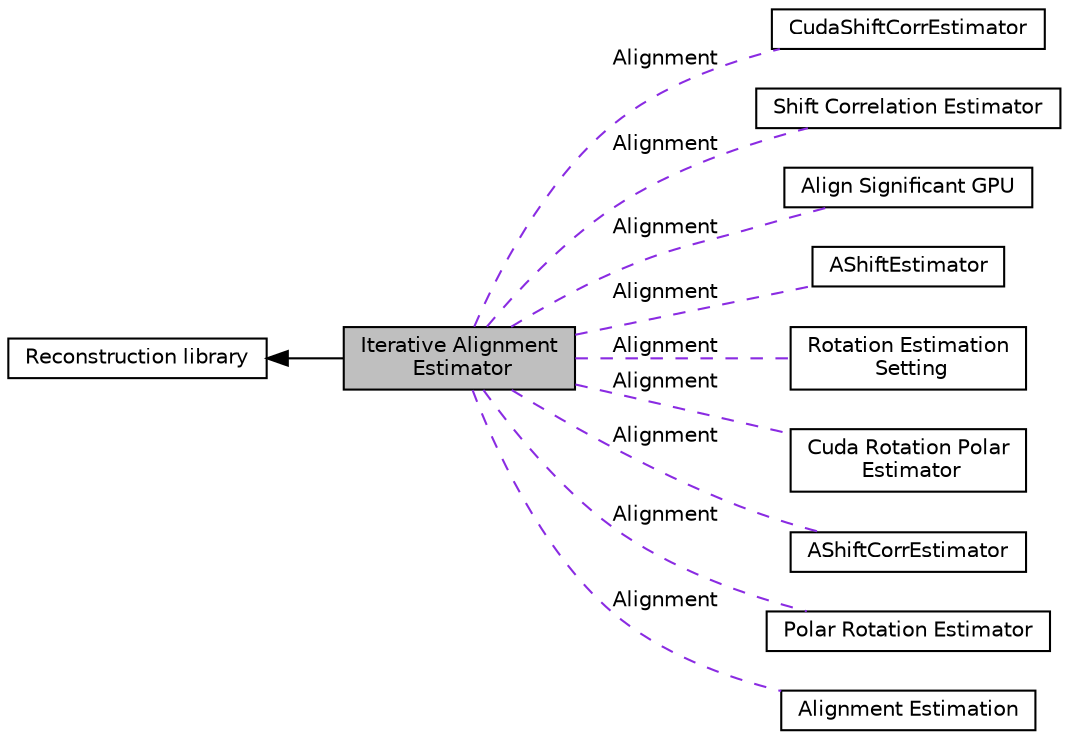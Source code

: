 digraph "Iterative Alignment Estimator"
{
  edge [fontname="Helvetica",fontsize="10",labelfontname="Helvetica",labelfontsize="10"];
  node [fontname="Helvetica",fontsize="10",shape=record];
  rankdir=LR;
  Node10 [label="CudaShiftCorrEstimator",height=0.2,width=0.4,color="black", fillcolor="white", style="filled",URL="$group__CudaShiftCorrEstimator.html"];
  Node7 [label="Shift Correlation Estimator",height=0.2,width=0.4,color="black", fillcolor="white", style="filled",URL="$group__ShiftCorrEstimator.html"];
  Node8 [label="Align Significant GPU",height=0.2,width=0.4,color="black", fillcolor="white", style="filled",URL="$group__ProgAlignSignificantGPU.html"];
  Node0 [label="Iterative Alignment\l Estimator",height=0.2,width=0.4,color="black", fillcolor="grey75", style="filled", fontcolor="black"];
  Node5 [label="AShiftEstimator",height=0.2,width=0.4,color="black", fillcolor="white", style="filled",URL="$group__AShiftEstimator.html"];
  Node3 [label="Rotation Estimation\l Setting",height=0.2,width=0.4,color="black", fillcolor="white", style="filled",URL="$group__RotationEstimationSetting.html"];
  Node9 [label="Cuda Rotation Polar\l Estimator",height=0.2,width=0.4,color="black", fillcolor="white", style="filled",URL="$group__CudaRotPolarEstimator.html"];
  Node1 [label="Reconstruction library",height=0.2,width=0.4,color="black", fillcolor="white", style="filled",URL="$group__ReconsLibrary.html"];
  Node4 [label="AShiftCorrEstimator",height=0.2,width=0.4,color="black", fillcolor="white", style="filled",URL="$group__AShiftCorrEstimator.html"];
  Node6 [label="Polar Rotation Estimator",height=0.2,width=0.4,color="black", fillcolor="white", style="filled",URL="$group__PolarRotationEstimator.html"];
  Node2 [label="Alignment Estimation",height=0.2,width=0.4,color="black", fillcolor="white", style="filled",URL="$group__Alignment.html"];
  Node1->Node0 [shape=plaintext, dir="back", style="solid"];
  Node0->Node2 [shape=plaintext, label="Alignment", color="blueviolet", dir="none", style="dashed"];
  Node0->Node3 [shape=plaintext, label="Alignment", color="blueviolet", dir="none", style="dashed"];
  Node0->Node4 [shape=plaintext, label="Alignment", color="blueviolet", dir="none", style="dashed"];
  Node0->Node5 [shape=plaintext, label="Alignment", color="blueviolet", dir="none", style="dashed"];
  Node0->Node6 [shape=plaintext, label="Alignment", color="blueviolet", dir="none", style="dashed"];
  Node0->Node7 [shape=plaintext, label="Alignment", color="blueviolet", dir="none", style="dashed"];
  Node0->Node8 [shape=plaintext, label="Alignment", color="blueviolet", dir="none", style="dashed"];
  Node0->Node9 [shape=plaintext, label="Alignment", color="blueviolet", dir="none", style="dashed"];
  Node0->Node10 [shape=plaintext, label="Alignment", color="blueviolet", dir="none", style="dashed"];
}
